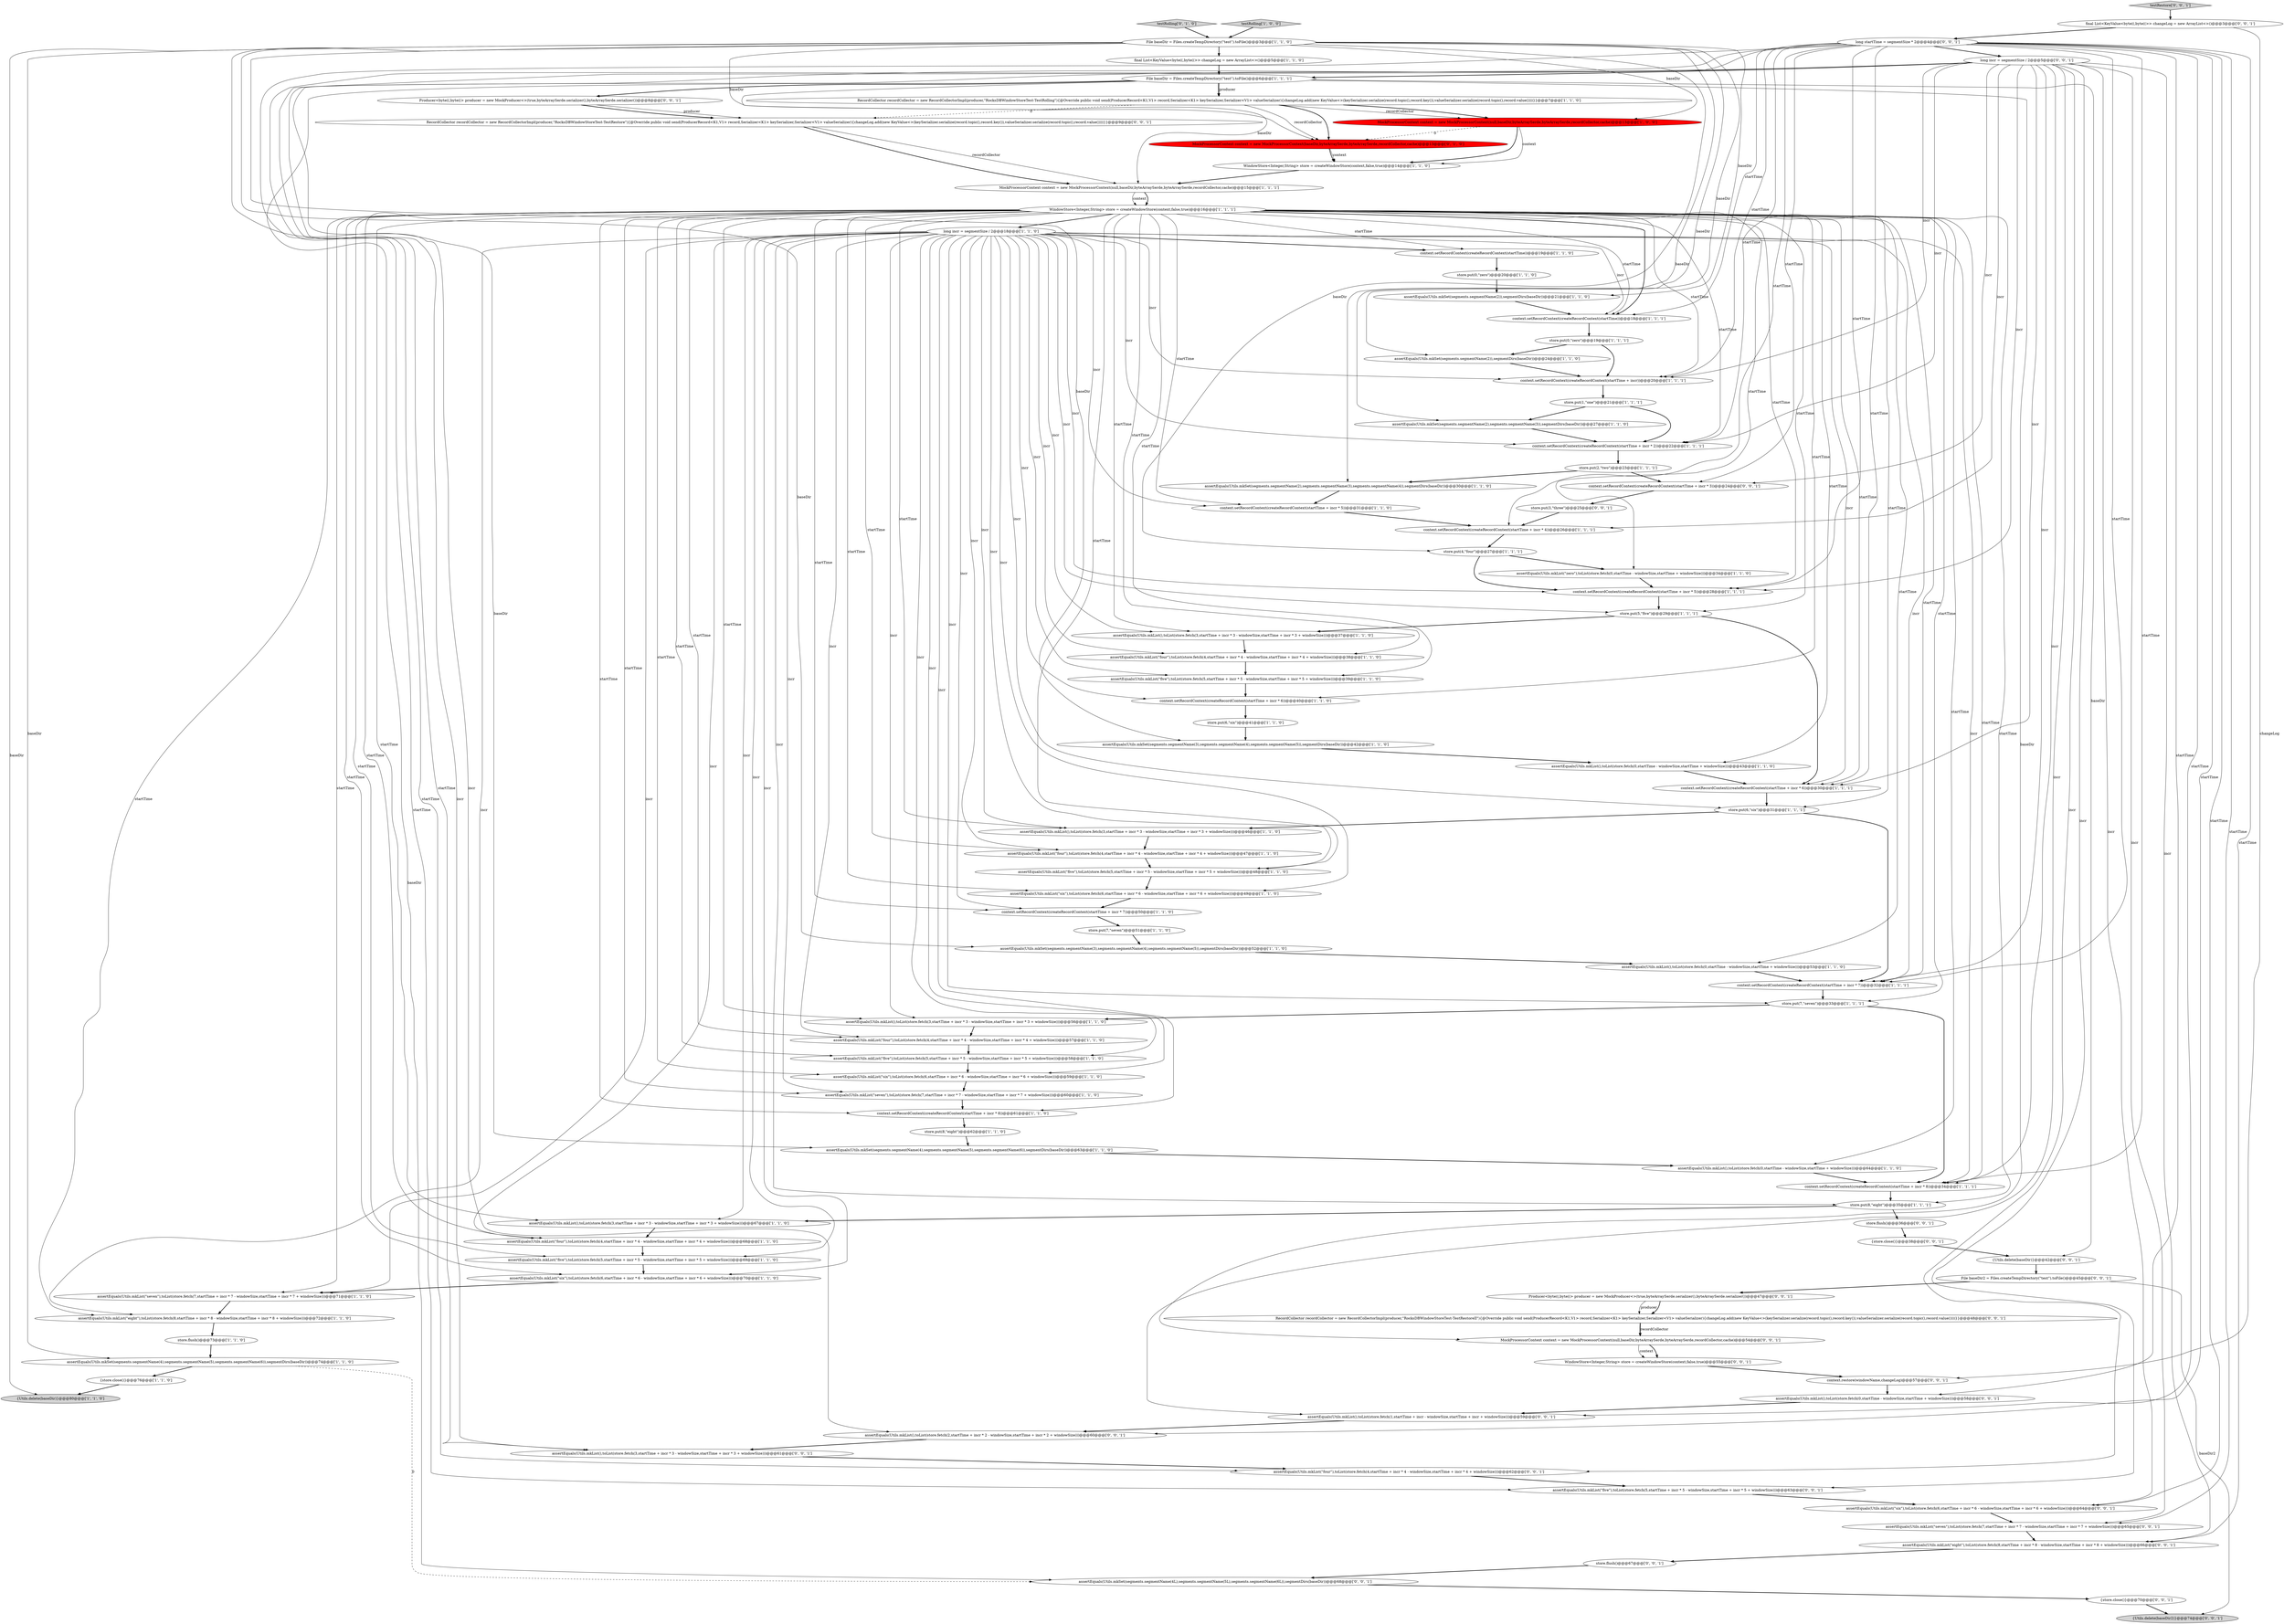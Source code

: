 digraph {
56 [style = filled, label = "assertEquals(Utils.mkList(),toList(store.fetch(3,startTime + incr * 3 - windowSize,startTime + incr * 3 + windowSize)))@@@67@@@['1', '1', '0']", fillcolor = white, shape = ellipse image = "AAA0AAABBB1BBB"];
13 [style = filled, label = "assertEquals(Utils.mkList(\"five\"),toList(store.fetch(5,startTime + incr * 5 - windowSize,startTime + incr * 5 + windowSize)))@@@69@@@['1', '1', '0']", fillcolor = white, shape = ellipse image = "AAA0AAABBB1BBB"];
90 [style = filled, label = "store.flush()@@@36@@@['0', '0', '1']", fillcolor = white, shape = ellipse image = "AAA0AAABBB3BBB"];
49 [style = filled, label = "store.put(5,\"five\")@@@29@@@['1', '1', '1']", fillcolor = white, shape = ellipse image = "AAA0AAABBB1BBB"];
14 [style = filled, label = "assertEquals(Utils.mkList(\"six\"),toList(store.fetch(6,startTime + incr * 6 - windowSize,startTime + incr * 6 + windowSize)))@@@70@@@['1', '1', '0']", fillcolor = white, shape = ellipse image = "AAA0AAABBB1BBB"];
23 [style = filled, label = "assertEquals(Utils.mkList(\"four\"),toList(store.fetch(4,startTime + incr * 4 - windowSize,startTime + incr * 4 + windowSize)))@@@68@@@['1', '1', '0']", fillcolor = white, shape = ellipse image = "AAA0AAABBB1BBB"];
16 [style = filled, label = "store.flush()@@@73@@@['1', '1', '0']", fillcolor = white, shape = ellipse image = "AAA0AAABBB1BBB"];
42 [style = filled, label = "assertEquals(Utils.mkList(\"zero\"),toList(store.fetch(0,startTime - windowSize,startTime + windowSize)))@@@34@@@['1', '1', '0']", fillcolor = white, shape = ellipse image = "AAA0AAABBB1BBB"];
99 [style = filled, label = "RecordCollector recordCollector = new RecordCollectorImpl(producer,\"RocksDBWindowStoreTest-TestRestore\"){@Override public void send(ProducerRecord<K1,V1> record,Serializer<K1> keySerializer,Serializer<V1> valueSerializer){changeLog.add(new KeyValue<>(keySerializer.serialize(record.topic(),record.key()),valueSerializer.serialize(record.topic(),record.value())))}}@@@9@@@['0', '0', '1']", fillcolor = white, shape = ellipse image = "AAA0AAABBB3BBB"];
44 [style = filled, label = "RecordCollector recordCollector = new RecordCollectorImpl(producer,\"RocksDBWindowStoreTest-TestRolling\"){@Override public void send(ProducerRecord<K1,V1> record,Serializer<K1> keySerializer,Serializer<V1> valueSerializer){changeLog.add(new KeyValue<>(keySerializer.serialize(record.topic(),record.key()),valueSerializer.serialize(record.topic(),record.value())))}}@@@7@@@['1', '1', '0']", fillcolor = white, shape = ellipse image = "AAA0AAABBB1BBB"];
39 [style = filled, label = "assertEquals(Utils.mkList(),toList(store.fetch(3,startTime + incr * 3 - windowSize,startTime + incr * 3 + windowSize)))@@@46@@@['1', '1', '0']", fillcolor = white, shape = ellipse image = "AAA0AAABBB1BBB"];
0 [style = filled, label = "MockProcessorContext context = new MockProcessorContext(null,baseDir,byteArraySerde,byteArraySerde,recordCollector,cache)@@@15@@@['1', '1', '1']", fillcolor = white, shape = ellipse image = "AAA0AAABBB1BBB"];
30 [style = filled, label = "WindowStore<Integer,String> store = createWindowStore(context,false,true)@@@16@@@['1', '1', '1']", fillcolor = white, shape = ellipse image = "AAA0AAABBB1BBB"];
12 [style = filled, label = "assertEquals(Utils.mkSet(segments.segmentName(4),segments.segmentName(5),segments.segmentName(6)),segmentDirs(baseDir))@@@63@@@['1', '1', '0']", fillcolor = white, shape = ellipse image = "AAA0AAABBB1BBB"];
68 [style = filled, label = "testRolling['0', '1', '0']", fillcolor = lightgray, shape = diamond image = "AAA0AAABBB2BBB"];
11 [style = filled, label = "{store.close()}@@@76@@@['1', '1', '0']", fillcolor = white, shape = ellipse image = "AAA0AAABBB1BBB"];
37 [style = filled, label = "context.setRecordContext(createRecordContext(startTime + incr * 6))@@@40@@@['1', '1', '0']", fillcolor = white, shape = ellipse image = "AAA0AAABBB1BBB"];
28 [style = filled, label = "store.put(6,\"six\")@@@41@@@['1', '1', '0']", fillcolor = white, shape = ellipse image = "AAA0AAABBB1BBB"];
19 [style = filled, label = "context.setRecordContext(createRecordContext(startTime + incr * 8))@@@34@@@['1', '1', '1']", fillcolor = white, shape = ellipse image = "AAA0AAABBB1BBB"];
15 [style = filled, label = "context.setRecordContext(createRecordContext(startTime + incr * 4))@@@26@@@['1', '1', '1']", fillcolor = white, shape = ellipse image = "AAA0AAABBB1BBB"];
48 [style = filled, label = "store.put(0,\"zero\")@@@20@@@['1', '1', '0']", fillcolor = white, shape = ellipse image = "AAA0AAABBB1BBB"];
4 [style = filled, label = "context.setRecordContext(createRecordContext(startTime + incr * 5))@@@28@@@['1', '1', '1']", fillcolor = white, shape = ellipse image = "AAA0AAABBB1BBB"];
9 [style = filled, label = "context.setRecordContext(createRecordContext(startTime + incr * 8))@@@61@@@['1', '1', '0']", fillcolor = white, shape = ellipse image = "AAA0AAABBB1BBB"];
27 [style = filled, label = "store.put(8,\"eight\")@@@35@@@['1', '1', '1']", fillcolor = white, shape = ellipse image = "AAA0AAABBB1BBB"];
43 [style = filled, label = "assertEquals(Utils.mkSet(segments.segmentName(4),segments.segmentName(5),segments.segmentName(6)),segmentDirs(baseDir))@@@74@@@['1', '1', '0']", fillcolor = white, shape = ellipse image = "AAA0AAABBB1BBB"];
54 [style = filled, label = "store.put(6,\"six\")@@@31@@@['1', '1', '1']", fillcolor = white, shape = ellipse image = "AAA0AAABBB1BBB"];
22 [style = filled, label = "store.put(7,\"seven\")@@@33@@@['1', '1', '1']", fillcolor = white, shape = ellipse image = "AAA0AAABBB1BBB"];
96 [style = filled, label = "assertEquals(Utils.mkList(\"six\"),toList(store.fetch(6,startTime + incr * 6 - windowSize,startTime + incr * 6 + windowSize)))@@@64@@@['0', '0', '1']", fillcolor = white, shape = ellipse image = "AAA0AAABBB3BBB"];
31 [style = filled, label = "final List<KeyValue<byte((,byte((>> changeLog = new ArrayList<>()@@@5@@@['1', '1', '0']", fillcolor = white, shape = ellipse image = "AAA0AAABBB1BBB"];
3 [style = filled, label = "assertEquals(Utils.mkList(\"six\"),toList(store.fetch(6,startTime + incr * 6 - windowSize,startTime + incr * 6 + windowSize)))@@@59@@@['1', '1', '0']", fillcolor = white, shape = ellipse image = "AAA0AAABBB1BBB"];
97 [style = filled, label = "long startTime = segmentSize * 2@@@4@@@['0', '0', '1']", fillcolor = white, shape = ellipse image = "AAA0AAABBB3BBB"];
69 [style = filled, label = "MockProcessorContext context = new MockProcessorContext(baseDir,byteArraySerde,byteArraySerde,recordCollector,cache)@@@13@@@['0', '1', '0']", fillcolor = red, shape = ellipse image = "AAA1AAABBB2BBB"];
45 [style = filled, label = "context.setRecordContext(createRecordContext(startTime + incr * 5))@@@31@@@['1', '1', '0']", fillcolor = white, shape = ellipse image = "AAA0AAABBB1BBB"];
20 [style = filled, label = "store.put(2,\"two\")@@@23@@@['1', '1', '1']", fillcolor = white, shape = ellipse image = "AAA0AAABBB1BBB"];
64 [style = filled, label = "context.setRecordContext(createRecordContext(startTime + incr * 2))@@@22@@@['1', '1', '1']", fillcolor = white, shape = ellipse image = "AAA0AAABBB1BBB"];
21 [style = filled, label = "assertEquals(Utils.mkList(\"five\"),toList(store.fetch(5,startTime + incr * 5 - windowSize,startTime + incr * 5 + windowSize)))@@@58@@@['1', '1', '0']", fillcolor = white, shape = ellipse image = "AAA0AAABBB1BBB"];
61 [style = filled, label = "testRolling['1', '0', '0']", fillcolor = lightgray, shape = diamond image = "AAA0AAABBB1BBB"];
55 [style = filled, label = "assertEquals(Utils.mkList(\"seven\"),toList(store.fetch(7,startTime + incr * 7 - windowSize,startTime + incr * 7 + windowSize)))@@@71@@@['1', '1', '0']", fillcolor = white, shape = ellipse image = "AAA0AAABBB1BBB"];
35 [style = filled, label = "assertEquals(Utils.mkList(),toList(store.fetch(3,startTime + incr * 3 - windowSize,startTime + incr * 3 + windowSize)))@@@37@@@['1', '1', '0']", fillcolor = white, shape = ellipse image = "AAA0AAABBB1BBB"];
73 [style = filled, label = "assertEquals(Utils.mkList(\"seven\"),toList(store.fetch(7,startTime + incr * 7 - windowSize,startTime + incr * 7 + windowSize)))@@@65@@@['0', '0', '1']", fillcolor = white, shape = ellipse image = "AAA0AAABBB3BBB"];
46 [style = filled, label = "assertEquals(Utils.mkSet(segments.segmentName(2)),segmentDirs(baseDir))@@@24@@@['1', '1', '0']", fillcolor = white, shape = ellipse image = "AAA0AAABBB1BBB"];
88 [style = filled, label = "assertEquals(Utils.mkList(),toList(store.fetch(3,startTime + incr * 3 - windowSize,startTime + incr * 3 + windowSize)))@@@61@@@['0', '0', '1']", fillcolor = white, shape = ellipse image = "AAA0AAABBB3BBB"];
40 [style = filled, label = "File baseDir = Files.createTempDirectory(\"test\").toFile()@@@6@@@['1', '1', '1']", fillcolor = white, shape = ellipse image = "AAA0AAABBB1BBB"];
82 [style = filled, label = "long incr = segmentSize / 2@@@5@@@['0', '0', '1']", fillcolor = white, shape = ellipse image = "AAA0AAABBB3BBB"];
84 [style = filled, label = "{Utils.delete(baseDir)}@@@42@@@['0', '0', '1']", fillcolor = white, shape = ellipse image = "AAA0AAABBB3BBB"];
66 [style = filled, label = "assertEquals(Utils.mkSet(segments.segmentName(3),segments.segmentName(4),segments.segmentName(5)),segmentDirs(baseDir))@@@42@@@['1', '1', '0']", fillcolor = white, shape = ellipse image = "AAA0AAABBB1BBB"];
70 [style = filled, label = "{store.close()}@@@70@@@['0', '0', '1']", fillcolor = white, shape = ellipse image = "AAA0AAABBB3BBB"];
71 [style = filled, label = "store.put(3,\"three\")@@@25@@@['0', '0', '1']", fillcolor = white, shape = ellipse image = "AAA0AAABBB3BBB"];
25 [style = filled, label = "context.setRecordContext(createRecordContext(startTime))@@@19@@@['1', '1', '0']", fillcolor = white, shape = ellipse image = "AAA0AAABBB1BBB"];
52 [style = filled, label = "File baseDir = Files.createTempDirectory(\"test\").toFile()@@@3@@@['1', '1', '0']", fillcolor = white, shape = ellipse image = "AAA0AAABBB1BBB"];
81 [style = filled, label = "WindowStore<Integer,String> store = createWindowStore(context,false,true)@@@55@@@['0', '0', '1']", fillcolor = white, shape = ellipse image = "AAA0AAABBB3BBB"];
18 [style = filled, label = "assertEquals(Utils.mkList(),toList(store.fetch(0,startTime - windowSize,startTime + windowSize)))@@@43@@@['1', '1', '0']", fillcolor = white, shape = ellipse image = "AAA0AAABBB1BBB"];
60 [style = filled, label = "assertEquals(Utils.mkSet(segments.segmentName(3),segments.segmentName(4),segments.segmentName(5)),segmentDirs(baseDir))@@@52@@@['1', '1', '0']", fillcolor = white, shape = ellipse image = "AAA0AAABBB1BBB"];
26 [style = filled, label = "assertEquals(Utils.mkList(\"five\"),toList(store.fetch(5,startTime + incr * 5 - windowSize,startTime + incr * 5 + windowSize)))@@@39@@@['1', '1', '0']", fillcolor = white, shape = ellipse image = "AAA0AAABBB1BBB"];
51 [style = filled, label = "assertEquals(Utils.mkList(\"seven\"),toList(store.fetch(7,startTime + incr * 7 - windowSize,startTime + incr * 7 + windowSize)))@@@60@@@['1', '1', '0']", fillcolor = white, shape = ellipse image = "AAA0AAABBB1BBB"];
72 [style = filled, label = "assertEquals(Utils.mkList(\"four\"),toList(store.fetch(4,startTime + incr * 4 - windowSize,startTime + incr * 4 + windowSize)))@@@62@@@['0', '0', '1']", fillcolor = white, shape = ellipse image = "AAA0AAABBB3BBB"];
2 [style = filled, label = "store.put(1,\"one\")@@@21@@@['1', '1', '1']", fillcolor = white, shape = ellipse image = "AAA0AAABBB1BBB"];
36 [style = filled, label = "WindowStore<Integer,String> store = createWindowStore(context,false,true)@@@14@@@['1', '1', '0']", fillcolor = white, shape = ellipse image = "AAA0AAABBB1BBB"];
5 [style = filled, label = "long incr = segmentSize / 2@@@18@@@['1', '1', '0']", fillcolor = white, shape = ellipse image = "AAA0AAABBB1BBB"];
78 [style = filled, label = "Producer<byte((,byte((> producer = new MockProducer<>(true,byteArraySerde.serializer(),byteArraySerde.serializer())@@@47@@@['0', '0', '1']", fillcolor = white, shape = ellipse image = "AAA0AAABBB3BBB"];
29 [style = filled, label = "context.setRecordContext(createRecordContext(startTime + incr * 7))@@@50@@@['1', '1', '0']", fillcolor = white, shape = ellipse image = "AAA0AAABBB1BBB"];
74 [style = filled, label = "assertEquals(Utils.mkList(),toList(store.fetch(2,startTime + incr * 2 - windowSize,startTime + incr * 2 + windowSize)))@@@60@@@['0', '0', '1']", fillcolor = white, shape = ellipse image = "AAA0AAABBB3BBB"];
94 [style = filled, label = "assertEquals(Utils.mkList(\"eight\"),toList(store.fetch(8,startTime + incr * 8 - windowSize,startTime + incr * 8 + windowSize)))@@@66@@@['0', '0', '1']", fillcolor = white, shape = ellipse image = "AAA0AAABBB3BBB"];
85 [style = filled, label = "{store.close()}@@@38@@@['0', '0', '1']", fillcolor = white, shape = ellipse image = "AAA0AAABBB3BBB"];
57 [style = filled, label = "context.setRecordContext(createRecordContext(startTime + incr * 7))@@@32@@@['1', '1', '1']", fillcolor = white, shape = ellipse image = "AAA0AAABBB1BBB"];
77 [style = filled, label = "assertEquals(Utils.mkList(),toList(store.fetch(1,startTime + incr - windowSize,startTime + incr + windowSize)))@@@59@@@['0', '0', '1']", fillcolor = white, shape = ellipse image = "AAA0AAABBB3BBB"];
58 [style = filled, label = "MockProcessorContext context = new MockProcessorContext(null,baseDir,byteArraySerde,byteArraySerde,recordCollector,cache)@@@13@@@['1', '0', '0']", fillcolor = red, shape = ellipse image = "AAA1AAABBB1BBB"];
33 [style = filled, label = "assertEquals(Utils.mkList(\"four\"),toList(store.fetch(4,startTime + incr * 4 - windowSize,startTime + incr * 4 + windowSize)))@@@47@@@['1', '1', '0']", fillcolor = white, shape = ellipse image = "AAA0AAABBB1BBB"];
41 [style = filled, label = "assertEquals(Utils.mkSet(segments.segmentName(2),segments.segmentName(3),segments.segmentName(4)),segmentDirs(baseDir))@@@30@@@['1', '1', '0']", fillcolor = white, shape = ellipse image = "AAA0AAABBB1BBB"];
89 [style = filled, label = "MockProcessorContext context = new MockProcessorContext(null,baseDir,byteArraySerde,byteArraySerde,recordCollector,cache)@@@54@@@['0', '0', '1']", fillcolor = white, shape = ellipse image = "AAA0AAABBB3BBB"];
1 [style = filled, label = "store.put(8,\"eight\")@@@62@@@['1', '1', '0']", fillcolor = white, shape = ellipse image = "AAA0AAABBB1BBB"];
95 [style = filled, label = "context.setRecordContext(createRecordContext(startTime + incr * 3))@@@24@@@['0', '0', '1']", fillcolor = white, shape = ellipse image = "AAA0AAABBB3BBB"];
87 [style = filled, label = "Producer<byte((,byte((> producer = new MockProducer<>(true,byteArraySerde.serializer(),byteArraySerde.serializer())@@@8@@@['0', '0', '1']", fillcolor = white, shape = ellipse image = "AAA0AAABBB3BBB"];
32 [style = filled, label = "context.setRecordContext(createRecordContext(startTime + incr * 6))@@@30@@@['1', '1', '1']", fillcolor = white, shape = ellipse image = "AAA0AAABBB1BBB"];
83 [style = filled, label = "RecordCollector recordCollector = new RecordCollectorImpl(producer,\"RocksDBWindowStoreTest-TestRestoreII\"){@Override public void send(ProducerRecord<K1,V1> record,Serializer<K1> keySerializer,Serializer<V1> valueSerializer){changeLog.add(new KeyValue<>(keySerializer.serialize(record.topic(),record.key()),valueSerializer.serialize(record.topic(),record.value())))}}@@@48@@@['0', '0', '1']", fillcolor = white, shape = ellipse image = "AAA0AAABBB3BBB"];
63 [style = filled, label = "assertEquals(Utils.mkList(\"six\"),toList(store.fetch(6,startTime + incr * 6 - windowSize,startTime + incr * 6 + windowSize)))@@@49@@@['1', '1', '0']", fillcolor = white, shape = ellipse image = "AAA0AAABBB1BBB"];
17 [style = filled, label = "assertEquals(Utils.mkList(),toList(store.fetch(0,startTime - windowSize,startTime + windowSize)))@@@64@@@['1', '1', '0']", fillcolor = white, shape = ellipse image = "AAA0AAABBB1BBB"];
47 [style = filled, label = "store.put(4,\"four\")@@@27@@@['1', '1', '1']", fillcolor = white, shape = ellipse image = "AAA0AAABBB1BBB"];
8 [style = filled, label = "assertEquals(Utils.mkList(),toList(store.fetch(3,startTime + incr * 3 - windowSize,startTime + incr * 3 + windowSize)))@@@56@@@['1', '1', '0']", fillcolor = white, shape = ellipse image = "AAA0AAABBB1BBB"];
67 [style = filled, label = "assertEquals(Utils.mkList(\"five\"),toList(store.fetch(5,startTime + incr * 5 - windowSize,startTime + incr * 5 + windowSize)))@@@48@@@['1', '1', '0']", fillcolor = white, shape = ellipse image = "AAA0AAABBB1BBB"];
34 [style = filled, label = "assertEquals(Utils.mkList(\"four\"),toList(store.fetch(4,startTime + incr * 4 - windowSize,startTime + incr * 4 + windowSize)))@@@38@@@['1', '1', '0']", fillcolor = white, shape = ellipse image = "AAA0AAABBB1BBB"];
53 [style = filled, label = "context.setRecordContext(createRecordContext(startTime))@@@18@@@['1', '1', '1']", fillcolor = white, shape = ellipse image = "AAA0AAABBB1BBB"];
65 [style = filled, label = "assertEquals(Utils.mkSet(segments.segmentName(2)),segmentDirs(baseDir))@@@21@@@['1', '1', '0']", fillcolor = white, shape = ellipse image = "AAA0AAABBB1BBB"];
6 [style = filled, label = "assertEquals(Utils.mkList(\"four\"),toList(store.fetch(4,startTime + incr * 4 - windowSize,startTime + incr * 4 + windowSize)))@@@57@@@['1', '1', '0']", fillcolor = white, shape = ellipse image = "AAA0AAABBB1BBB"];
79 [style = filled, label = "testRestore['0', '0', '1']", fillcolor = lightgray, shape = diamond image = "AAA0AAABBB3BBB"];
7 [style = filled, label = "{Utils.delete(baseDir)}@@@80@@@['1', '1', '0']", fillcolor = lightgray, shape = ellipse image = "AAA0AAABBB1BBB"];
38 [style = filled, label = "assertEquals(Utils.mkList(),toList(store.fetch(0,startTime - windowSize,startTime + windowSize)))@@@53@@@['1', '1', '0']", fillcolor = white, shape = ellipse image = "AAA0AAABBB1BBB"];
76 [style = filled, label = "{Utils.delete(baseDir2)}@@@74@@@['0', '0', '1']", fillcolor = lightgray, shape = ellipse image = "AAA0AAABBB3BBB"];
93 [style = filled, label = "store.flush()@@@67@@@['0', '0', '1']", fillcolor = white, shape = ellipse image = "AAA0AAABBB3BBB"];
62 [style = filled, label = "context.setRecordContext(createRecordContext(startTime + incr))@@@20@@@['1', '1', '1']", fillcolor = white, shape = ellipse image = "AAA0AAABBB1BBB"];
91 [style = filled, label = "context.restore(windowName,changeLog)@@@57@@@['0', '0', '1']", fillcolor = white, shape = ellipse image = "AAA0AAABBB3BBB"];
50 [style = filled, label = "store.put(7,\"seven\")@@@51@@@['1', '1', '0']", fillcolor = white, shape = ellipse image = "AAA0AAABBB1BBB"];
80 [style = filled, label = "File baseDir2 = Files.createTempDirectory(\"test\").toFile()@@@45@@@['0', '0', '1']", fillcolor = white, shape = ellipse image = "AAA0AAABBB3BBB"];
86 [style = filled, label = "assertEquals(Utils.mkList(),toList(store.fetch(0,startTime - windowSize,startTime + windowSize)))@@@58@@@['0', '0', '1']", fillcolor = white, shape = ellipse image = "AAA0AAABBB3BBB"];
24 [style = filled, label = "assertEquals(Utils.mkList(\"eight\"),toList(store.fetch(8,startTime + incr * 8 - windowSize,startTime + incr * 8 + windowSize)))@@@72@@@['1', '1', '0']", fillcolor = white, shape = ellipse image = "AAA0AAABBB1BBB"];
10 [style = filled, label = "assertEquals(Utils.mkSet(segments.segmentName(2),segments.segmentName(3)),segmentDirs(baseDir))@@@27@@@['1', '1', '0']", fillcolor = white, shape = ellipse image = "AAA0AAABBB1BBB"];
92 [style = filled, label = "final List<KeyValue<byte((,byte((>> changeLog = new ArrayList<>()@@@3@@@['0', '0', '1']", fillcolor = white, shape = ellipse image = "AAA0AAABBB3BBB"];
98 [style = filled, label = "assertEquals(Utils.mkSet(segments.segmentName(4L),segments.segmentName(5L),segments.segmentName(6L)),segmentDirs(baseDir))@@@68@@@['0', '0', '1']", fillcolor = white, shape = ellipse image = "AAA0AAABBB3BBB"];
75 [style = filled, label = "assertEquals(Utils.mkList(\"five\"),toList(store.fetch(5,startTime + incr * 5 - windowSize,startTime + incr * 5 + windowSize)))@@@63@@@['0', '0', '1']", fillcolor = white, shape = ellipse image = "AAA0AAABBB3BBB"];
59 [style = filled, label = "store.put(0,\"zero\")@@@19@@@['1', '1', '1']", fillcolor = white, shape = ellipse image = "AAA0AAABBB1BBB"];
0->30 [style = bold, label=""];
30->57 [style = solid, label="startTime"];
37->28 [style = bold, label=""];
30->25 [style = solid, label="startTime"];
52->47 [style = solid, label="baseDir"];
30->49 [style = solid, label="startTime"];
20->95 [style = bold, label=""];
97->57 [style = solid, label="startTime"];
82->74 [style = solid, label="incr"];
43->98 [style = dashed, label="0"];
54->57 [style = bold, label=""];
30->51 [style = solid, label="startTime"];
5->29 [style = solid, label="incr"];
99->0 [style = bold, label=""];
87->99 [style = solid, label="producer"];
5->51 [style = solid, label="incr"];
30->39 [style = solid, label="startTime"];
97->82 [style = bold, label=""];
8->6 [style = bold, label=""];
59->62 [style = bold, label=""];
5->45 [style = solid, label="incr"];
97->64 [style = solid, label="startTime"];
25->48 [style = bold, label=""];
91->86 [style = bold, label=""];
97->74 [style = solid, label="startTime"];
79->92 [style = bold, label=""];
30->53 [style = solid, label="startTime"];
5->26 [style = solid, label="incr"];
97->19 [style = solid, label="startTime"];
22->8 [style = bold, label=""];
97->77 [style = solid, label="startTime"];
30->8 [style = solid, label="startTime"];
36->0 [style = bold, label=""];
30->27 [style = solid, label="startTime"];
30->26 [style = solid, label="startTime"];
34->26 [style = bold, label=""];
44->69 [style = solid, label="recordCollector"];
23->13 [style = bold, label=""];
97->95 [style = solid, label="startTime"];
82->95 [style = solid, label="incr"];
75->96 [style = bold, label=""];
30->42 [style = solid, label="startTime"];
30->45 [style = solid, label="startTime"];
52->69 [style = solid, label="baseDir"];
18->32 [style = bold, label=""];
1->12 [style = bold, label=""];
16->43 [style = bold, label=""];
31->40 [style = bold, label=""];
40->0 [style = solid, label="baseDir"];
41->45 [style = bold, label=""];
92->97 [style = bold, label=""];
30->23 [style = solid, label="startTime"];
85->84 [style = bold, label=""];
62->2 [style = bold, label=""];
13->14 [style = bold, label=""];
30->13 [style = solid, label="startTime"];
97->86 [style = solid, label="startTime"];
5->57 [style = solid, label="incr"];
97->62 [style = solid, label="startTime"];
21->3 [style = bold, label=""];
82->88 [style = solid, label="incr"];
5->39 [style = solid, label="incr"];
30->63 [style = solid, label="startTime"];
97->94 [style = solid, label="startTime"];
10->64 [style = bold, label=""];
5->8 [style = solid, label="incr"];
40->84 [style = solid, label="baseDir"];
52->10 [style = solid, label="baseDir"];
82->32 [style = solid, label="incr"];
30->24 [style = solid, label="startTime"];
61->52 [style = bold, label=""];
82->96 [style = solid, label="incr"];
30->18 [style = solid, label="startTime"];
80->78 [style = bold, label=""];
77->74 [style = bold, label=""];
30->32 [style = solid, label="startTime"];
86->77 [style = bold, label=""];
30->3 [style = solid, label="startTime"];
5->4 [style = solid, label="incr"];
73->94 [style = bold, label=""];
3->51 [style = bold, label=""];
82->73 [style = solid, label="incr"];
5->6 [style = solid, label="incr"];
87->99 [style = bold, label=""];
97->73 [style = solid, label="startTime"];
5->25 [style = bold, label=""];
38->57 [style = bold, label=""];
27->56 [style = bold, label=""];
27->90 [style = bold, label=""];
52->43 [style = solid, label="baseDir"];
43->11 [style = bold, label=""];
49->32 [style = bold, label=""];
5->23 [style = solid, label="incr"];
5->64 [style = solid, label="incr"];
93->98 [style = bold, label=""];
20->41 [style = bold, label=""];
30->38 [style = solid, label="startTime"];
89->81 [style = bold, label=""];
97->53 [style = solid, label="startTime"];
5->14 [style = solid, label="incr"];
5->56 [style = solid, label="incr"];
40->44 [style = solid, label="producer"];
64->20 [style = bold, label=""];
44->99 [style = dashed, label="0"];
30->56 [style = solid, label="startTime"];
56->23 [style = bold, label=""];
30->34 [style = solid, label="startTime"];
52->66 [style = solid, label="baseDir"];
5->21 [style = solid, label="incr"];
26->37 [style = bold, label=""];
82->94 [style = solid, label="incr"];
65->53 [style = bold, label=""];
15->47 [style = bold, label=""];
35->34 [style = bold, label=""];
63->29 [style = bold, label=""];
9->1 [style = bold, label=""];
88->72 [style = bold, label=""];
52->12 [style = solid, label="baseDir"];
58->36 [style = solid, label="context"];
30->17 [style = solid, label="startTime"];
5->37 [style = solid, label="incr"];
69->36 [style = solid, label="context"];
81->91 [style = bold, label=""];
5->22 [style = solid, label="incr"];
59->46 [style = bold, label=""];
83->89 [style = bold, label=""];
5->53 [style = solid, label="incr"];
5->67 [style = solid, label="incr"];
68->52 [style = bold, label=""];
45->15 [style = bold, label=""];
47->42 [style = bold, label=""];
22->19 [style = bold, label=""];
49->35 [style = bold, label=""];
30->9 [style = solid, label="startTime"];
30->14 [style = solid, label="startTime"];
72->75 [style = bold, label=""];
90->85 [style = bold, label=""];
6->21 [style = bold, label=""];
51->9 [style = bold, label=""];
12->17 [style = bold, label=""];
95->71 [style = bold, label=""];
84->80 [style = bold, label=""];
30->67 [style = solid, label="startTime"];
82->64 [style = solid, label="incr"];
2->64 [style = bold, label=""];
40->89 [style = solid, label="baseDir"];
33->67 [style = bold, label=""];
71->15 [style = bold, label=""];
30->53 [style = bold, label=""];
70->76 [style = bold, label=""];
52->58 [style = solid, label="baseDir"];
2->10 [style = bold, label=""];
60->38 [style = bold, label=""];
5->35 [style = solid, label="incr"];
39->33 [style = bold, label=""];
52->7 [style = solid, label="baseDir"];
97->75 [style = solid, label="startTime"];
97->15 [style = solid, label="startTime"];
74->88 [style = bold, label=""];
42->4 [style = bold, label=""];
54->39 [style = bold, label=""];
52->60 [style = solid, label="baseDir"];
5->33 [style = solid, label="incr"];
80->76 [style = solid, label="baseDir2"];
44->69 [style = bold, label=""];
97->96 [style = solid, label="startTime"];
30->64 [style = solid, label="startTime"];
5->62 [style = solid, label="incr"];
30->37 [style = solid, label="startTime"];
50->60 [style = bold, label=""];
30->6 [style = solid, label="startTime"];
67->63 [style = bold, label=""];
30->5 [style = bold, label=""];
29->50 [style = bold, label=""];
5->3 [style = solid, label="incr"];
78->83 [style = solid, label="producer"];
98->70 [style = bold, label=""];
30->19 [style = solid, label="startTime"];
82->77 [style = solid, label="incr"];
99->0 [style = solid, label="recordCollector"];
30->33 [style = solid, label="startTime"];
97->4 [style = solid, label="startTime"];
30->35 [style = solid, label="startTime"];
82->40 [style = bold, label=""];
5->24 [style = solid, label="incr"];
30->21 [style = solid, label="startTime"];
40->44 [style = bold, label=""];
5->32 [style = solid, label="incr"];
30->29 [style = solid, label="startTime"];
82->15 [style = solid, label="incr"];
30->22 [style = solid, label="startTime"];
40->98 [style = solid, label="baseDir"];
58->36 [style = bold, label=""];
82->4 [style = solid, label="incr"];
0->30 [style = solid, label="context"];
52->46 [style = solid, label="baseDir"];
30->62 [style = solid, label="startTime"];
82->62 [style = solid, label="incr"];
82->75 [style = solid, label="incr"];
97->88 [style = solid, label="startTime"];
82->19 [style = solid, label="incr"];
83->89 [style = solid, label="recordCollector"];
94->93 [style = bold, label=""];
30->4 [style = solid, label="startTime"];
5->34 [style = solid, label="incr"];
55->24 [style = bold, label=""];
5->63 [style = solid, label="incr"];
40->87 [style = bold, label=""];
78->83 [style = bold, label=""];
17->19 [style = bold, label=""];
5->9 [style = solid, label="incr"];
5->19 [style = solid, label="incr"];
5->13 [style = solid, label="incr"];
97->32 [style = solid, label="startTime"];
82->72 [style = solid, label="incr"];
69->36 [style = bold, label=""];
5->55 [style = solid, label="incr"];
24->16 [style = bold, label=""];
44->58 [style = solid, label="recordCollector"];
89->81 [style = solid, label="context"];
53->59 [style = bold, label=""];
4->49 [style = bold, label=""];
66->18 [style = bold, label=""];
30->54 [style = solid, label="startTime"];
19->27 [style = bold, label=""];
58->69 [style = dashed, label="0"];
52->31 [style = bold, label=""];
30->55 [style = solid, label="startTime"];
14->55 [style = bold, label=""];
44->58 [style = bold, label=""];
96->73 [style = bold, label=""];
52->41 [style = solid, label="baseDir"];
48->65 [style = bold, label=""];
32->54 [style = bold, label=""];
57->22 [style = bold, label=""];
82->57 [style = solid, label="incr"];
5->54 [style = solid, label="incr"];
5->27 [style = solid, label="incr"];
46->62 [style = bold, label=""];
5->49 [style = solid, label="incr"];
52->65 [style = solid, label="baseDir"];
92->91 [style = solid, label="changeLog"];
97->72 [style = solid, label="startTime"];
11->7 [style = bold, label=""];
28->66 [style = bold, label=""];
47->4 [style = bold, label=""];
}
